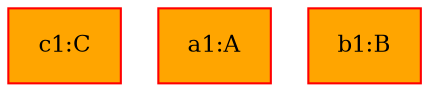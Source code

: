 digraph instance{
//objects to be shown 
c1 [shape=box color=red fillcolor=orange style=filled fontsize=11 label="c1:C"];
a1 [shape=box color=red fillcolor=orange style=filled fontsize=11 label="a1:A"];
b1 [shape=box color=red fillcolor=orange style=filled fontsize=11 label="b1:B"];

 }